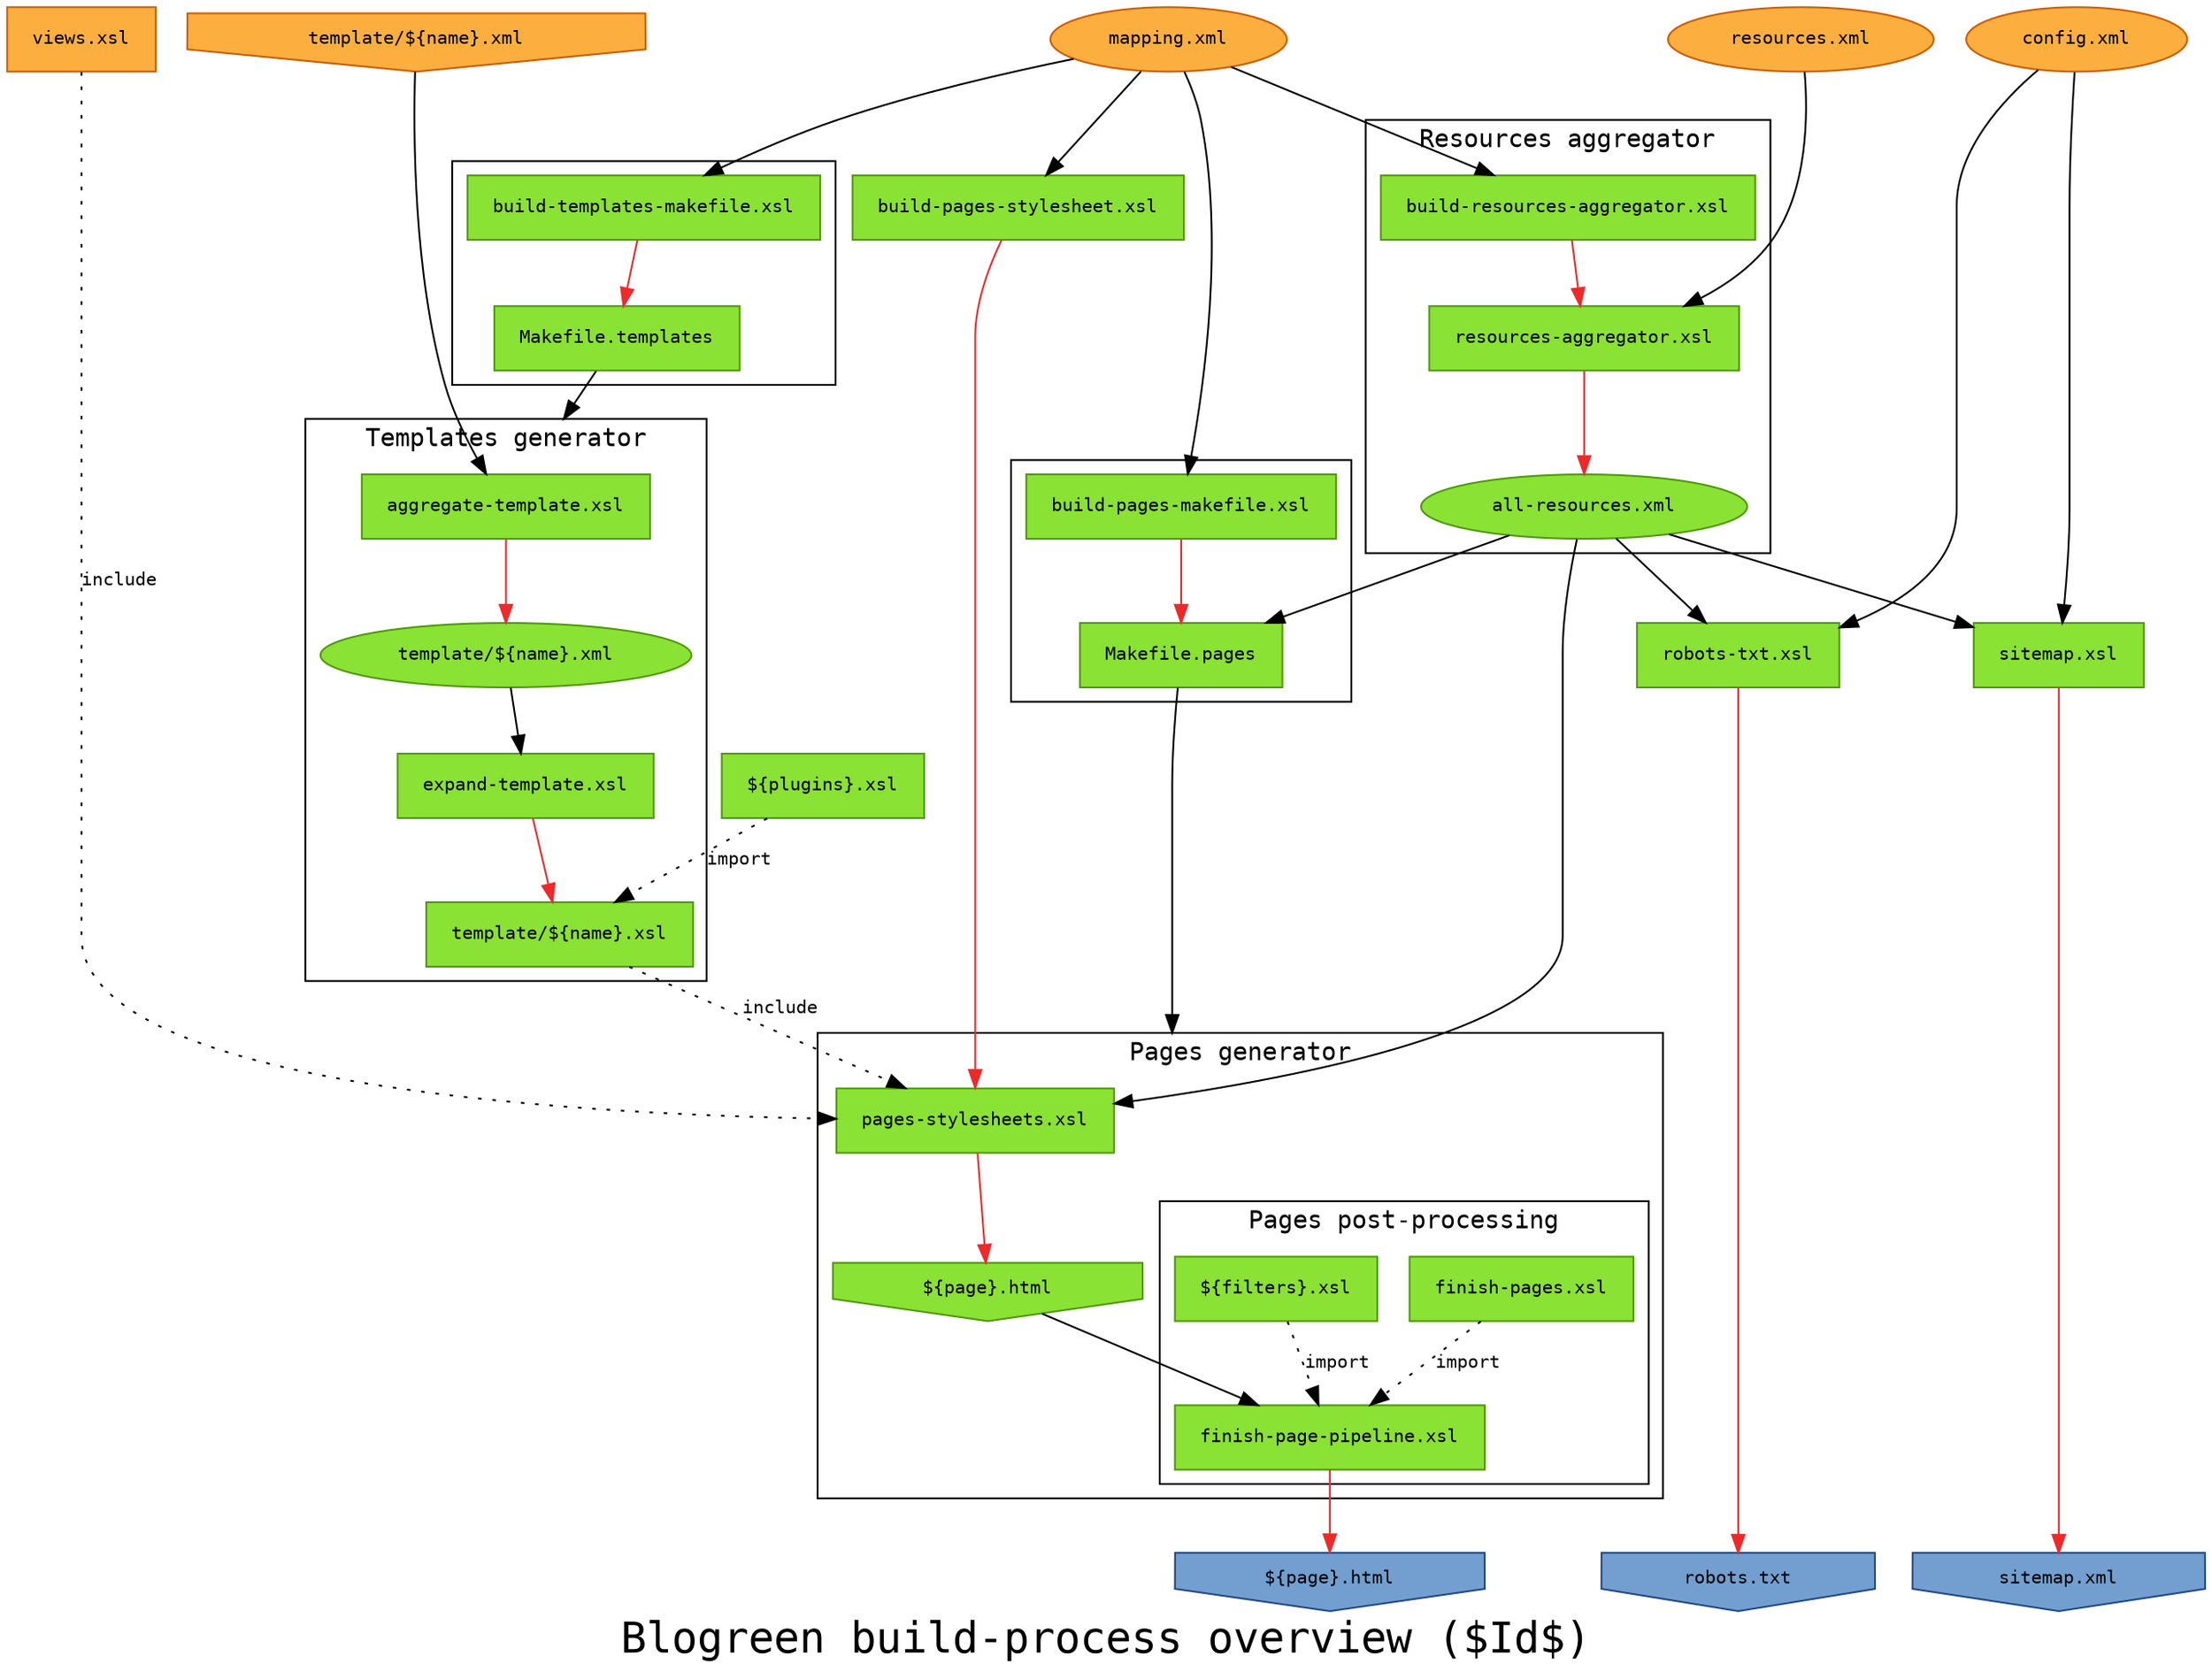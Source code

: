 /*
 * Describe the global process of generating pages.
 */
digraph Blogreen {
    compound=true;
    fontname=inconsolata;
    fontsize=14;
    node[fontname=inconsolata, fontsize=10, margin=".2, .1", style=filled, fillcolor="#8ae234", color="#4e9a06"];
    edge[fontname=inconsolata, fontsize=10];

    node[shape=box]

    {
	rank=same;
	res		[label="resources.xml", shape=ellipse, fillcolor="#fcaf3e", color="#ce5c00", URL="http://blogreen.org/TR/Resources", tooltip="Resources Namespace"];
	map		[label="mapping.xml",   shape=ellipse, fillcolor="#fcaf3e", color="#ce5c00", URL="http://blogreen.org/TR/Mapping",   tooltip="Mapping Namespace"];
	config	[label="config.xml",    shape=ellipse, fillcolor="#fcaf3e", color="#ce5c00", URL="http://blogreen.org/TR/Config",    tooltip="Config Namespace"];
	views	[label="views.xsl",			fillcolor="#fcaf3e", color="#ce5c00"];
	srctmplxml		[label="template/${name}.xml", shape=invhouse, fillcolor="#fcaf3e", color="#ce5c00"];
    }

    subgraph clusterPagesMakefile {
	bpm		[label="build-pages-makefile.xsl"];
	pm		[label="Makefile.pages"];
    }

    bps		[label="build-pages-stylesheet.xsl"];

    subgraph clusterTemplatesMakefile {
	btm		[label="build-templates-makefile.xsl"];
	tm		[label="Makefile.templates"];
    }


    subgraph clusterTemplates {
	label = "Templates generator";
	shape=box;
	objtmplxml	[label="template/${name}.xml", shape=ellipse];
	objtmplxsl	[label="template/${name}.xsl"];

	at		[label="aggregate-template.xsl"];
	et		[label="expand-template.xsl"];

	at -> objtmplxml [color="#ef2929"];
	objtmplxml -> et;
	et -> objtmplxsl [color="#ef2929"];
    }
    srctmplxml -> at;

    plugins		[label="${plugins}.xsl"];
    plugins -> objtmplxsl [label=import, style=dotted];

    subgraph clusterResources {
	ra		[label="resources-aggregator.xsl"];
	bra		[label="build-resources-aggregator.xsl"];
	allres		[label="all-resources.xml", shape=ellipse];

	label = "Resources aggregator";
    }

    subgraph clusterPages {
	ps		[label="pages-stylesheets.xsl"];
	index		[label="${page}.html", shape=invhouse];

	subgraph clusterFo {
	    fp			[label="finish-pages.xsl"];
	    filters		[label="${filters}.xsl"];
	    fpp			[label="finish-page-pipeline.xsl"];

	    { fp; filters } -> fpp [label="import", style=dotted];

	    label = "Pages post-processing";
	}

	index -> fpp;

	label = "Pages generator";
    }


    tm -> at [lhead=clusterTemplates];

    map -> bra;
    res -> ra;

    map -> bps;
    allres -> ps;
    {views; objtmplxsl} -> ps [label=include, style=dotted];

    map -> bpm;
    allres -> pm;

    map -> btm;

    pm -> index [lhead=clusterPages];

    rs	[label="robots-txt.xsl"];
    r	[label="robots.txt", shape=invhouse, fillcolor="#729fcf", color="#204a87"];
    ss	[label="sitemap.xsl"];
    s	[label="sitemap.xml", shape=invhouse, fillcolor="#729fcf", color="#204a87"];
    config -> rs;
    allres -> rs;
    config -> ss;
    allres -> ss;

    {
	edge[color="#ef2929"];
	bra -> ra -> allres;
	bps -> ps -> index;
	bpm -> pm;
	btm -> tm;
	fpp -> pindex;
	rs -> r;
	ss -> s;
    }

    {
	rank=same;
	s;
	r;
	pindex		[label="${page}.html", shape=invhouse, fillcolor="#729fcf", color="#204a87"];
    }

    fontsize=24;
    label="Blogreen build-process overview ($Id$)";
}
